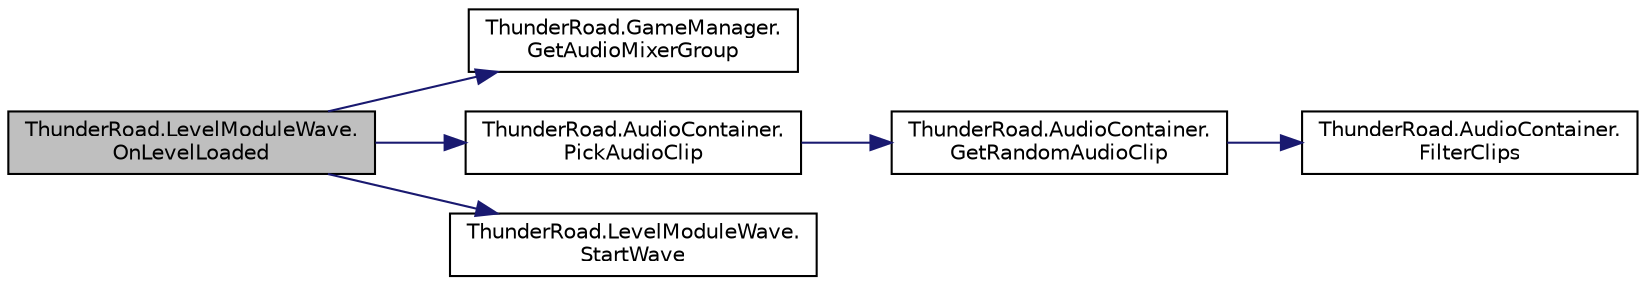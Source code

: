 digraph "ThunderRoad.LevelModuleWave.OnLevelLoaded"
{
 // LATEX_PDF_SIZE
  edge [fontname="Helvetica",fontsize="10",labelfontname="Helvetica",labelfontsize="10"];
  node [fontname="Helvetica",fontsize="10",shape=record];
  rankdir="LR";
  Node1 [label="ThunderRoad.LevelModuleWave.\lOnLevelLoaded",height=0.2,width=0.4,color="black", fillcolor="grey75", style="filled", fontcolor="black",tooltip="Called when [level loaded]."];
  Node1 -> Node2 [color="midnightblue",fontsize="10",style="solid",fontname="Helvetica"];
  Node2 [label="ThunderRoad.GameManager.\lGetAudioMixerGroup",height=0.2,width=0.4,color="black", fillcolor="white", style="filled",URL="$class_thunder_road_1_1_game_manager.html#a77a132fd536a364cb8a256629800be5b",tooltip="Gets the audio mixer group."];
  Node1 -> Node3 [color="midnightblue",fontsize="10",style="solid",fontname="Helvetica"];
  Node3 [label="ThunderRoad.AudioContainer.\lPickAudioClip",height=0.2,width=0.4,color="black", fillcolor="white", style="filled",URL="$class_thunder_road_1_1_audio_container.html#a5bf8a71a417a47856982731578126394",tooltip="Picks the audio clip."];
  Node3 -> Node4 [color="midnightblue",fontsize="10",style="solid",fontname="Helvetica"];
  Node4 [label="ThunderRoad.AudioContainer.\lGetRandomAudioClip",height=0.2,width=0.4,color="black", fillcolor="white", style="filled",URL="$class_thunder_road_1_1_audio_container.html#aadf810963bdf687b73b2bd1de98fdfce",tooltip="Gets the random audio clip."];
  Node4 -> Node5 [color="midnightblue",fontsize="10",style="solid",fontname="Helvetica"];
  Node5 [label="ThunderRoad.AudioContainer.\lFilterClips",height=0.2,width=0.4,color="black", fillcolor="white", style="filled",URL="$class_thunder_road_1_1_audio_container.html#a8e3704d5b9723df2ab8e45b6dc092572",tooltip="Filters the clips."];
  Node1 -> Node6 [color="midnightblue",fontsize="10",style="solid",fontname="Helvetica"];
  Node6 [label="ThunderRoad.LevelModuleWave.\lStartWave",height=0.2,width=0.4,color="black", fillcolor="white", style="filled",URL="$class_thunder_road_1_1_level_module_wave.html#af4655979b3435429e0ab907bfe305bef",tooltip="Starts the wave."];
}

